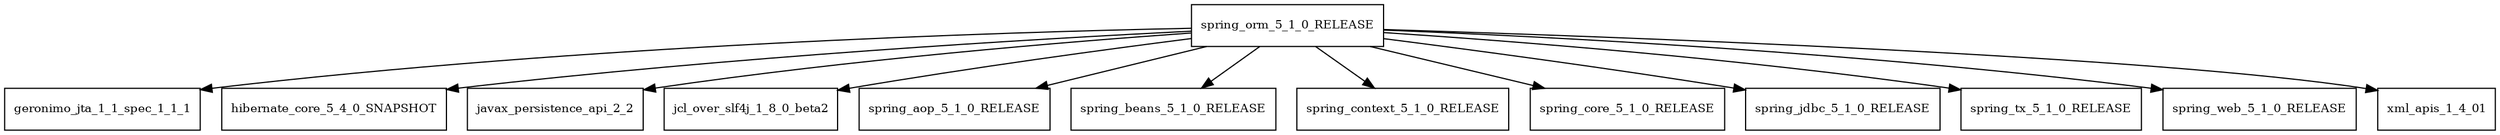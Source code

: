digraph spring_orm_5_1_0_RELEASE_dependencies {
  node [shape = box, fontsize=10.0];
  spring_orm_5_1_0_RELEASE -> geronimo_jta_1_1_spec_1_1_1;
  spring_orm_5_1_0_RELEASE -> hibernate_core_5_4_0_SNAPSHOT;
  spring_orm_5_1_0_RELEASE -> javax_persistence_api_2_2;
  spring_orm_5_1_0_RELEASE -> jcl_over_slf4j_1_8_0_beta2;
  spring_orm_5_1_0_RELEASE -> spring_aop_5_1_0_RELEASE;
  spring_orm_5_1_0_RELEASE -> spring_beans_5_1_0_RELEASE;
  spring_orm_5_1_0_RELEASE -> spring_context_5_1_0_RELEASE;
  spring_orm_5_1_0_RELEASE -> spring_core_5_1_0_RELEASE;
  spring_orm_5_1_0_RELEASE -> spring_jdbc_5_1_0_RELEASE;
  spring_orm_5_1_0_RELEASE -> spring_tx_5_1_0_RELEASE;
  spring_orm_5_1_0_RELEASE -> spring_web_5_1_0_RELEASE;
  spring_orm_5_1_0_RELEASE -> xml_apis_1_4_01;
}
